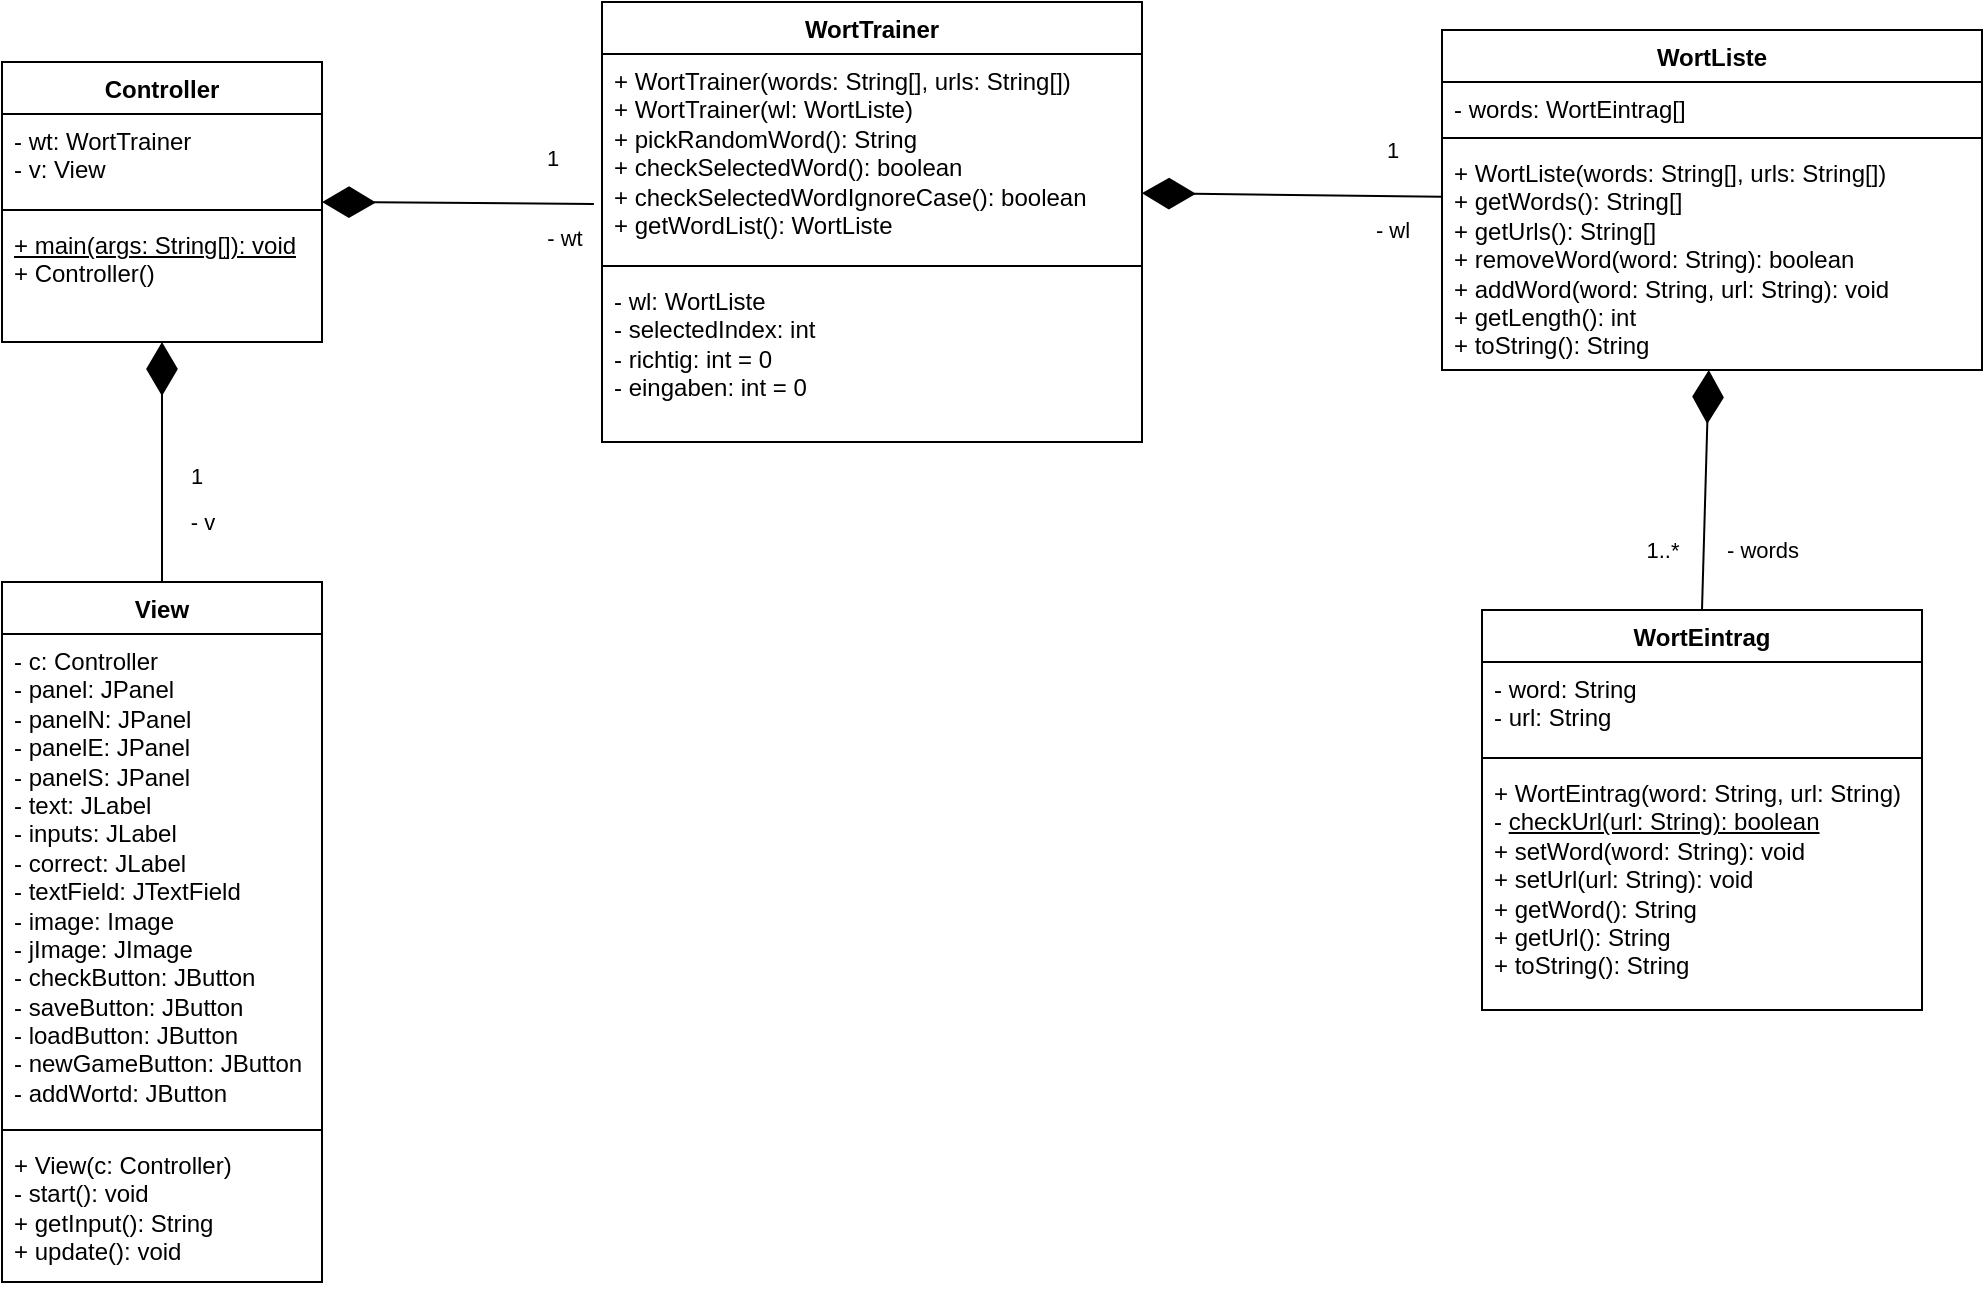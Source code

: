 <mxfile version="24.7.14">
  <diagram name="Page-1" id="6_xeMmDJv4vmlusiRsLN">
    <mxGraphModel dx="463" dy="750" grid="1" gridSize="10" guides="1" tooltips="1" connect="1" arrows="1" fold="1" page="1" pageScale="1" pageWidth="1100" pageHeight="850" math="0" shadow="0">
      <root>
        <mxCell id="0" />
        <mxCell id="1" parent="0" />
        <mxCell id="Ou3kEWdW5UKycBWzLsYp-1" value="&lt;div&gt;WortTrainer&lt;/div&gt;" style="swimlane;fontStyle=1;align=center;verticalAlign=top;childLayout=stackLayout;horizontal=1;startSize=26;horizontalStack=0;resizeParent=1;resizeParentMax=0;resizeLast=0;collapsible=1;marginBottom=0;whiteSpace=wrap;html=1;" parent="1" vertex="1">
          <mxGeometry x="370" y="30" width="270" height="220" as="geometry" />
        </mxCell>
        <mxCell id="Ou3kEWdW5UKycBWzLsYp-4" value="&lt;div&gt;+ WortTrainer(words: String[], urls: String[])&lt;/div&gt;&lt;div&gt;+ WortTrainer(wl: WortListe)&lt;/div&gt;&lt;div&gt;+ pickRandomWord(): String&lt;/div&gt;&lt;div&gt;+ checkSelectedWord(): boolean&lt;/div&gt;&lt;div&gt;+ checkSelectedWordIgnoreCase(): boolean&lt;/div&gt;&lt;div&gt;+ getWordList(): WortListe&lt;/div&gt;" style="text;strokeColor=none;fillColor=none;align=left;verticalAlign=top;spacingLeft=4;spacingRight=4;overflow=hidden;rotatable=0;points=[[0,0.5],[1,0.5]];portConstraint=eastwest;whiteSpace=wrap;html=1;" parent="Ou3kEWdW5UKycBWzLsYp-1" vertex="1">
          <mxGeometry y="26" width="270" height="102" as="geometry" />
        </mxCell>
        <mxCell id="Ou3kEWdW5UKycBWzLsYp-3" value="" style="line;strokeWidth=1;fillColor=none;align=left;verticalAlign=middle;spacingTop=-1;spacingLeft=3;spacingRight=3;rotatable=0;labelPosition=right;points=[];portConstraint=eastwest;strokeColor=inherit;" parent="Ou3kEWdW5UKycBWzLsYp-1" vertex="1">
          <mxGeometry y="128" width="270" height="8" as="geometry" />
        </mxCell>
        <mxCell id="Ou3kEWdW5UKycBWzLsYp-2" value="&lt;div&gt;- wl: WortListe&lt;/div&gt;&lt;div&gt;- selectedIndex: int&lt;/div&gt;&lt;div&gt;- richtig: int = 0&lt;/div&gt;&lt;div&gt;- eingaben: int = 0&lt;/div&gt;" style="text;strokeColor=none;fillColor=none;align=left;verticalAlign=top;spacingLeft=4;spacingRight=4;overflow=hidden;rotatable=0;points=[[0,0.5],[1,0.5]];portConstraint=eastwest;whiteSpace=wrap;html=1;" parent="Ou3kEWdW5UKycBWzLsYp-1" vertex="1">
          <mxGeometry y="136" width="270" height="84" as="geometry" />
        </mxCell>
        <mxCell id="Ou3kEWdW5UKycBWzLsYp-5" value="&lt;div&gt;WortListe&lt;/div&gt;&lt;div&gt;&lt;br&gt;&lt;/div&gt;" style="swimlane;fontStyle=1;align=center;verticalAlign=top;childLayout=stackLayout;horizontal=1;startSize=26;horizontalStack=0;resizeParent=1;resizeParentMax=0;resizeLast=0;collapsible=1;marginBottom=0;whiteSpace=wrap;html=1;" parent="1" vertex="1">
          <mxGeometry x="790" y="44" width="270" height="170" as="geometry" />
        </mxCell>
        <mxCell id="Ou3kEWdW5UKycBWzLsYp-6" value="- words: WortEintrag[]" style="text;strokeColor=none;fillColor=none;align=left;verticalAlign=top;spacingLeft=4;spacingRight=4;overflow=hidden;rotatable=0;points=[[0,0.5],[1,0.5]];portConstraint=eastwest;whiteSpace=wrap;html=1;" parent="Ou3kEWdW5UKycBWzLsYp-5" vertex="1">
          <mxGeometry y="26" width="270" height="24" as="geometry" />
        </mxCell>
        <mxCell id="Ou3kEWdW5UKycBWzLsYp-7" value="" style="line;strokeWidth=1;fillColor=none;align=left;verticalAlign=middle;spacingTop=-1;spacingLeft=3;spacingRight=3;rotatable=0;labelPosition=right;points=[];portConstraint=eastwest;strokeColor=inherit;" parent="Ou3kEWdW5UKycBWzLsYp-5" vertex="1">
          <mxGeometry y="50" width="270" height="8" as="geometry" />
        </mxCell>
        <mxCell id="Ou3kEWdW5UKycBWzLsYp-8" value="&lt;div&gt;+ WortListe(words: String[], urls: String[])&lt;/div&gt;&lt;div&gt;+ getWords(): String[]&lt;/div&gt;&lt;div&gt;+ getUrls(): String[]&lt;/div&gt;&lt;div&gt;+ removeWord(word: String): boolean&lt;/div&gt;&lt;div&gt;+ addWord(word: String, url: String): void&lt;/div&gt;&lt;div&gt;+ getLength(): int&lt;/div&gt;&lt;div&gt;+ toString(): String&lt;/div&gt;" style="text;strokeColor=none;fillColor=none;align=left;verticalAlign=top;spacingLeft=4;spacingRight=4;overflow=hidden;rotatable=0;points=[[0,0.5],[1,0.5]];portConstraint=eastwest;whiteSpace=wrap;html=1;" parent="Ou3kEWdW5UKycBWzLsYp-5" vertex="1">
          <mxGeometry y="58" width="270" height="112" as="geometry" />
        </mxCell>
        <mxCell id="Ou3kEWdW5UKycBWzLsYp-16" value="WortEintrag" style="swimlane;fontStyle=1;align=center;verticalAlign=top;childLayout=stackLayout;horizontal=1;startSize=26;horizontalStack=0;resizeParent=1;resizeParentMax=0;resizeLast=0;collapsible=1;marginBottom=0;whiteSpace=wrap;html=1;" parent="1" vertex="1">
          <mxGeometry x="810" y="334" width="220" height="200" as="geometry" />
        </mxCell>
        <mxCell id="Ou3kEWdW5UKycBWzLsYp-17" value="&lt;div&gt;- word: String&lt;/div&gt;&lt;div&gt;- url: String&lt;/div&gt;" style="text;strokeColor=none;fillColor=none;align=left;verticalAlign=top;spacingLeft=4;spacingRight=4;overflow=hidden;rotatable=0;points=[[0,0.5],[1,0.5]];portConstraint=eastwest;whiteSpace=wrap;html=1;" parent="Ou3kEWdW5UKycBWzLsYp-16" vertex="1">
          <mxGeometry y="26" width="220" height="44" as="geometry" />
        </mxCell>
        <mxCell id="Ou3kEWdW5UKycBWzLsYp-18" value="" style="line;strokeWidth=1;fillColor=none;align=left;verticalAlign=middle;spacingTop=-1;spacingLeft=3;spacingRight=3;rotatable=0;labelPosition=right;points=[];portConstraint=eastwest;strokeColor=inherit;" parent="Ou3kEWdW5UKycBWzLsYp-16" vertex="1">
          <mxGeometry y="70" width="220" height="8" as="geometry" />
        </mxCell>
        <mxCell id="Ou3kEWdW5UKycBWzLsYp-19" value="&lt;div&gt;+ WortEintrag(word: String, url: String)&lt;/div&gt;&lt;div&gt;- &lt;u&gt;checkUrl(url: String): boolean&lt;/u&gt;&lt;/div&gt;&lt;div&gt;+ setWord(word: String): void&lt;br&gt;&lt;/div&gt;&lt;div&gt;+ setUrl(url: String): void&lt;/div&gt;&lt;div&gt;+ getWord(): String&lt;/div&gt;&lt;div&gt;+ getUrl(): String&lt;/div&gt;&lt;div&gt;+ toString(): String&lt;br&gt;&lt;/div&gt;&lt;div&gt;&lt;br&gt;&lt;/div&gt;" style="text;strokeColor=none;fillColor=none;align=left;verticalAlign=top;spacingLeft=4;spacingRight=4;overflow=hidden;rotatable=0;points=[[0,0.5],[1,0.5]];portConstraint=eastwest;whiteSpace=wrap;html=1;" parent="Ou3kEWdW5UKycBWzLsYp-16" vertex="1">
          <mxGeometry y="78" width="220" height="122" as="geometry" />
        </mxCell>
        <mxCell id="Ou3kEWdW5UKycBWzLsYp-23" value="" style="endArrow=diamondThin;endFill=1;endSize=24;html=1;rounded=0;exitX=0.5;exitY=0;exitDx=0;exitDy=0;" parent="1" source="Ou3kEWdW5UKycBWzLsYp-16" target="Ou3kEWdW5UKycBWzLsYp-8" edge="1">
          <mxGeometry width="160" relative="1" as="geometry">
            <mxPoint x="610" y="354" as="sourcePoint" />
            <mxPoint x="910" y="274" as="targetPoint" />
          </mxGeometry>
        </mxCell>
        <mxCell id="Ou3kEWdW5UKycBWzLsYp-24" value="- words" style="edgeLabel;html=1;align=center;verticalAlign=middle;resizable=0;points=[];" parent="Ou3kEWdW5UKycBWzLsYp-23" vertex="1" connectable="0">
          <mxGeometry x="0.267" y="-1" relative="1" as="geometry">
            <mxPoint x="27" y="46" as="offset" />
          </mxGeometry>
        </mxCell>
        <mxCell id="Ou3kEWdW5UKycBWzLsYp-25" value="&lt;div&gt;1..*&lt;/div&gt;" style="edgeLabel;html=1;align=center;verticalAlign=middle;resizable=0;points=[];" parent="Ou3kEWdW5UKycBWzLsYp-23" vertex="1" connectable="0">
          <mxGeometry x="-0.4" relative="1" as="geometry">
            <mxPoint x="-21" y="6" as="offset" />
          </mxGeometry>
        </mxCell>
        <mxCell id="Ou3kEWdW5UKycBWzLsYp-26" value="" style="endArrow=diamondThin;endFill=1;endSize=24;html=1;rounded=0;" parent="1" source="Ou3kEWdW5UKycBWzLsYp-5" edge="1">
          <mxGeometry width="160" relative="1" as="geometry">
            <mxPoint x="610" y="354" as="sourcePoint" />
            <mxPoint x="640" y="125.607" as="targetPoint" />
          </mxGeometry>
        </mxCell>
        <mxCell id="Ou3kEWdW5UKycBWzLsYp-27" value="&lt;div&gt;- wl&lt;/div&gt;" style="edgeLabel;html=1;align=center;verticalAlign=middle;resizable=0;points=[];" parent="Ou3kEWdW5UKycBWzLsYp-26" vertex="1" connectable="0">
          <mxGeometry x="0.483" y="-2" relative="1" as="geometry">
            <mxPoint x="86" y="20" as="offset" />
          </mxGeometry>
        </mxCell>
        <mxCell id="Ou3kEWdW5UKycBWzLsYp-28" value="1" style="edgeLabel;html=1;align=center;verticalAlign=middle;resizable=0;points=[];" parent="Ou3kEWdW5UKycBWzLsYp-26" vertex="1" connectable="0">
          <mxGeometry x="-0.47" y="-2" relative="1" as="geometry">
            <mxPoint x="15" y="-21" as="offset" />
          </mxGeometry>
        </mxCell>
        <mxCell id="jSAAr7vFNjBleLRkS30y-1" value="&lt;div&gt;Controller&lt;/div&gt;" style="swimlane;fontStyle=1;align=center;verticalAlign=top;childLayout=stackLayout;horizontal=1;startSize=26;horizontalStack=0;resizeParent=1;resizeParentMax=0;resizeLast=0;collapsible=1;marginBottom=0;whiteSpace=wrap;html=1;" parent="1" vertex="1">
          <mxGeometry x="70" y="60" width="160" height="140" as="geometry" />
        </mxCell>
        <mxCell id="jSAAr7vFNjBleLRkS30y-2" value="&lt;div&gt;- wt: WortTrainer&lt;/div&gt;&lt;div&gt;- v: View&lt;br&gt;&lt;/div&gt;" style="text;strokeColor=none;fillColor=none;align=left;verticalAlign=top;spacingLeft=4;spacingRight=4;overflow=hidden;rotatable=0;points=[[0,0.5],[1,0.5]];portConstraint=eastwest;whiteSpace=wrap;html=1;" parent="jSAAr7vFNjBleLRkS30y-1" vertex="1">
          <mxGeometry y="26" width="160" height="44" as="geometry" />
        </mxCell>
        <mxCell id="jSAAr7vFNjBleLRkS30y-3" value="" style="line;strokeWidth=1;fillColor=none;align=left;verticalAlign=middle;spacingTop=-1;spacingLeft=3;spacingRight=3;rotatable=0;labelPosition=right;points=[];portConstraint=eastwest;strokeColor=inherit;" parent="jSAAr7vFNjBleLRkS30y-1" vertex="1">
          <mxGeometry y="70" width="160" height="8" as="geometry" />
        </mxCell>
        <mxCell id="jSAAr7vFNjBleLRkS30y-4" value="&lt;div&gt;&lt;u&gt;+ main(args: String[]): void&lt;/u&gt;&lt;/div&gt;+ Controller()" style="text;strokeColor=none;fillColor=none;align=left;verticalAlign=top;spacingLeft=4;spacingRight=4;overflow=hidden;rotatable=0;points=[[0,0.5],[1,0.5]];portConstraint=eastwest;whiteSpace=wrap;html=1;" parent="jSAAr7vFNjBleLRkS30y-1" vertex="1">
          <mxGeometry y="78" width="160" height="62" as="geometry" />
        </mxCell>
        <mxCell id="jSAAr7vFNjBleLRkS30y-5" value="" style="endArrow=diamondThin;endFill=1;endSize=24;html=1;rounded=0;exitX=-0.015;exitY=0.735;exitDx=0;exitDy=0;exitPerimeter=0;" parent="1" source="Ou3kEWdW5UKycBWzLsYp-4" edge="1">
          <mxGeometry width="160" relative="1" as="geometry">
            <mxPoint x="330" y="120" as="sourcePoint" />
            <mxPoint x="230" y="129.997" as="targetPoint" />
          </mxGeometry>
        </mxCell>
        <mxCell id="jSAAr7vFNjBleLRkS30y-6" value="&lt;div&gt;- wt&lt;/div&gt;" style="edgeLabel;html=1;align=center;verticalAlign=middle;resizable=0;points=[];" parent="jSAAr7vFNjBleLRkS30y-5" vertex="1" connectable="0">
          <mxGeometry x="0.483" y="-2" relative="1" as="geometry">
            <mxPoint x="86" y="20" as="offset" />
          </mxGeometry>
        </mxCell>
        <mxCell id="jSAAr7vFNjBleLRkS30y-7" value="1" style="edgeLabel;html=1;align=center;verticalAlign=middle;resizable=0;points=[];" parent="jSAAr7vFNjBleLRkS30y-5" vertex="1" connectable="0">
          <mxGeometry x="-0.47" y="-2" relative="1" as="geometry">
            <mxPoint x="15" y="-21" as="offset" />
          </mxGeometry>
        </mxCell>
        <mxCell id="dPfTd5ljj1nDbZBUYfSp-1" value="View" style="swimlane;fontStyle=1;align=center;verticalAlign=top;childLayout=stackLayout;horizontal=1;startSize=26;horizontalStack=0;resizeParent=1;resizeParentMax=0;resizeLast=0;collapsible=1;marginBottom=0;whiteSpace=wrap;html=1;" vertex="1" parent="1">
          <mxGeometry x="70" y="320" width="160" height="350" as="geometry" />
        </mxCell>
        <mxCell id="dPfTd5ljj1nDbZBUYfSp-2" value="&lt;div&gt;- c: Controller&lt;/div&gt;&lt;div&gt;- panel: JPanel&lt;/div&gt;&lt;div&gt;- panelN: JPanel&lt;/div&gt;&lt;div&gt;- panelE: JPanel&lt;/div&gt;&lt;div&gt;- panelS: JPanel&lt;/div&gt;&lt;div&gt;- text: JLabel&lt;/div&gt;&lt;div&gt;- inputs: JLabel&lt;/div&gt;&lt;div&gt;- correct: JLabel&lt;/div&gt;&lt;div&gt;- textField: JTextField&lt;/div&gt;&lt;div&gt;- image: Image&lt;/div&gt;&lt;div&gt;- jImage: JImage&lt;br&gt;&lt;/div&gt;&lt;div&gt;- checkButton: JButton&lt;/div&gt;&lt;div&gt;- saveButton: JButton&lt;/div&gt;&lt;div&gt;- loadButton: JButton&lt;/div&gt;&lt;div&gt;- newGameButton: JButton&lt;/div&gt;&lt;div&gt;- addWortd: JButton&lt;br&gt;&lt;/div&gt;" style="text;strokeColor=none;fillColor=none;align=left;verticalAlign=top;spacingLeft=4;spacingRight=4;overflow=hidden;rotatable=0;points=[[0,0.5],[1,0.5]];portConstraint=eastwest;whiteSpace=wrap;html=1;" vertex="1" parent="dPfTd5ljj1nDbZBUYfSp-1">
          <mxGeometry y="26" width="160" height="244" as="geometry" />
        </mxCell>
        <mxCell id="dPfTd5ljj1nDbZBUYfSp-3" value="" style="line;strokeWidth=1;fillColor=none;align=left;verticalAlign=middle;spacingTop=-1;spacingLeft=3;spacingRight=3;rotatable=0;labelPosition=right;points=[];portConstraint=eastwest;strokeColor=inherit;" vertex="1" parent="dPfTd5ljj1nDbZBUYfSp-1">
          <mxGeometry y="270" width="160" height="8" as="geometry" />
        </mxCell>
        <mxCell id="dPfTd5ljj1nDbZBUYfSp-4" value="&lt;div&gt;+ View(c: Controller)&lt;/div&gt;&lt;div&gt;- start(): void&lt;br&gt;&lt;/div&gt;&lt;div&gt;+ getInput(): String&lt;/div&gt;&lt;div&gt;+ update(): void&lt;br&gt;&lt;/div&gt;" style="text;strokeColor=none;fillColor=none;align=left;verticalAlign=top;spacingLeft=4;spacingRight=4;overflow=hidden;rotatable=0;points=[[0,0.5],[1,0.5]];portConstraint=eastwest;whiteSpace=wrap;html=1;" vertex="1" parent="dPfTd5ljj1nDbZBUYfSp-1">
          <mxGeometry y="278" width="160" height="72" as="geometry" />
        </mxCell>
        <mxCell id="dPfTd5ljj1nDbZBUYfSp-5" value="" style="endArrow=diamondThin;endFill=1;endSize=24;html=1;rounded=0;" edge="1" parent="1" source="dPfTd5ljj1nDbZBUYfSp-1" target="jSAAr7vFNjBleLRkS30y-4">
          <mxGeometry width="160" relative="1" as="geometry">
            <mxPoint x="376" y="141" as="sourcePoint" />
            <mxPoint x="240" y="139.997" as="targetPoint" />
            <Array as="points" />
          </mxGeometry>
        </mxCell>
        <mxCell id="dPfTd5ljj1nDbZBUYfSp-6" value="&lt;div&gt;- v&lt;br&gt;&lt;/div&gt;" style="edgeLabel;html=1;align=center;verticalAlign=middle;resizable=0;points=[];" vertex="1" connectable="0" parent="dPfTd5ljj1nDbZBUYfSp-5">
          <mxGeometry x="0.483" y="-2" relative="1" as="geometry">
            <mxPoint x="18" y="59" as="offset" />
          </mxGeometry>
        </mxCell>
        <mxCell id="dPfTd5ljj1nDbZBUYfSp-7" value="1" style="edgeLabel;html=1;align=center;verticalAlign=middle;resizable=0;points=[];" vertex="1" connectable="0" parent="dPfTd5ljj1nDbZBUYfSp-5">
          <mxGeometry x="-0.47" y="-2" relative="1" as="geometry">
            <mxPoint x="15" y="-21" as="offset" />
          </mxGeometry>
        </mxCell>
      </root>
    </mxGraphModel>
  </diagram>
</mxfile>
